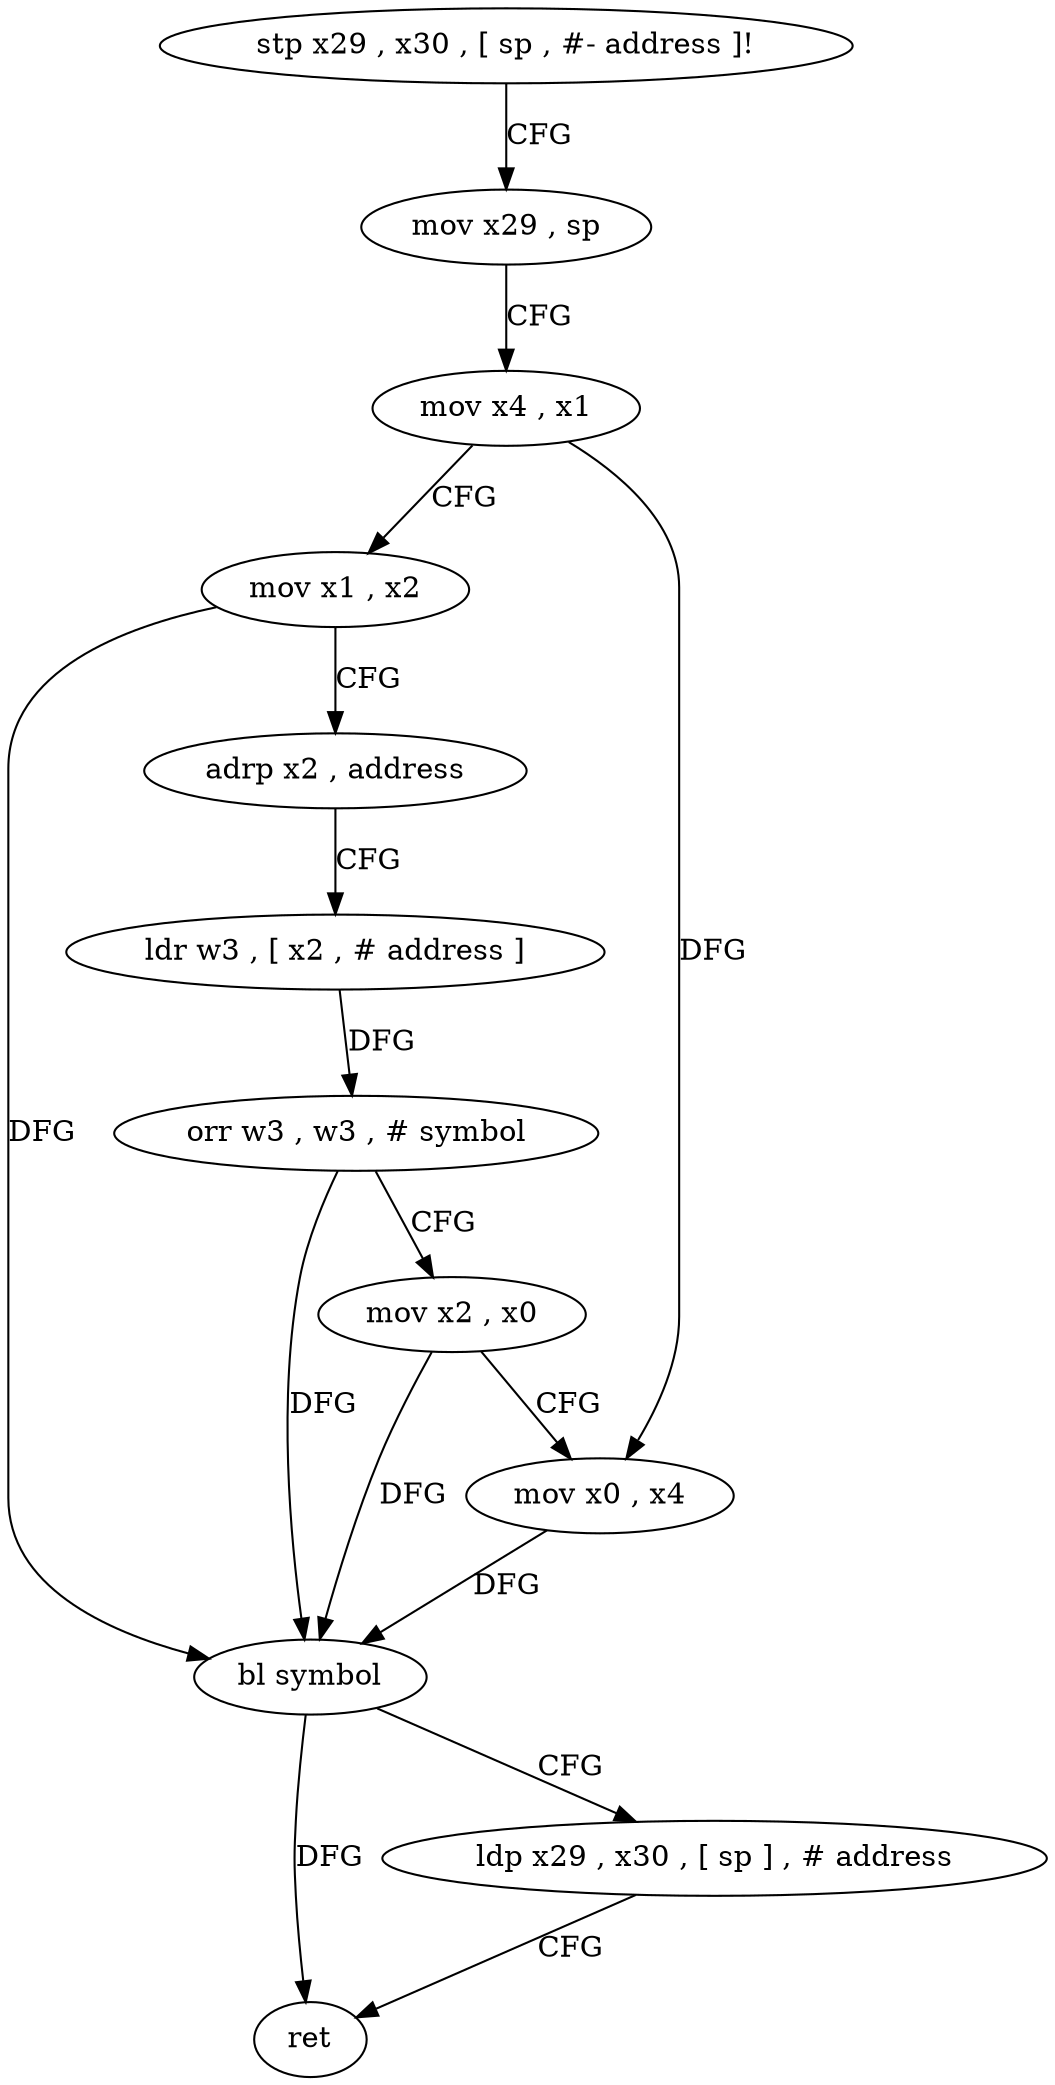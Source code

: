 digraph "func" {
"4251308" [label = "stp x29 , x30 , [ sp , #- address ]!" ]
"4251312" [label = "mov x29 , sp" ]
"4251316" [label = "mov x4 , x1" ]
"4251320" [label = "mov x1 , x2" ]
"4251324" [label = "adrp x2 , address" ]
"4251328" [label = "ldr w3 , [ x2 , # address ]" ]
"4251332" [label = "orr w3 , w3 , # symbol" ]
"4251336" [label = "mov x2 , x0" ]
"4251340" [label = "mov x0 , x4" ]
"4251344" [label = "bl symbol" ]
"4251348" [label = "ldp x29 , x30 , [ sp ] , # address" ]
"4251352" [label = "ret" ]
"4251308" -> "4251312" [ label = "CFG" ]
"4251312" -> "4251316" [ label = "CFG" ]
"4251316" -> "4251320" [ label = "CFG" ]
"4251316" -> "4251340" [ label = "DFG" ]
"4251320" -> "4251324" [ label = "CFG" ]
"4251320" -> "4251344" [ label = "DFG" ]
"4251324" -> "4251328" [ label = "CFG" ]
"4251328" -> "4251332" [ label = "DFG" ]
"4251332" -> "4251336" [ label = "CFG" ]
"4251332" -> "4251344" [ label = "DFG" ]
"4251336" -> "4251340" [ label = "CFG" ]
"4251336" -> "4251344" [ label = "DFG" ]
"4251340" -> "4251344" [ label = "DFG" ]
"4251344" -> "4251348" [ label = "CFG" ]
"4251344" -> "4251352" [ label = "DFG" ]
"4251348" -> "4251352" [ label = "CFG" ]
}
